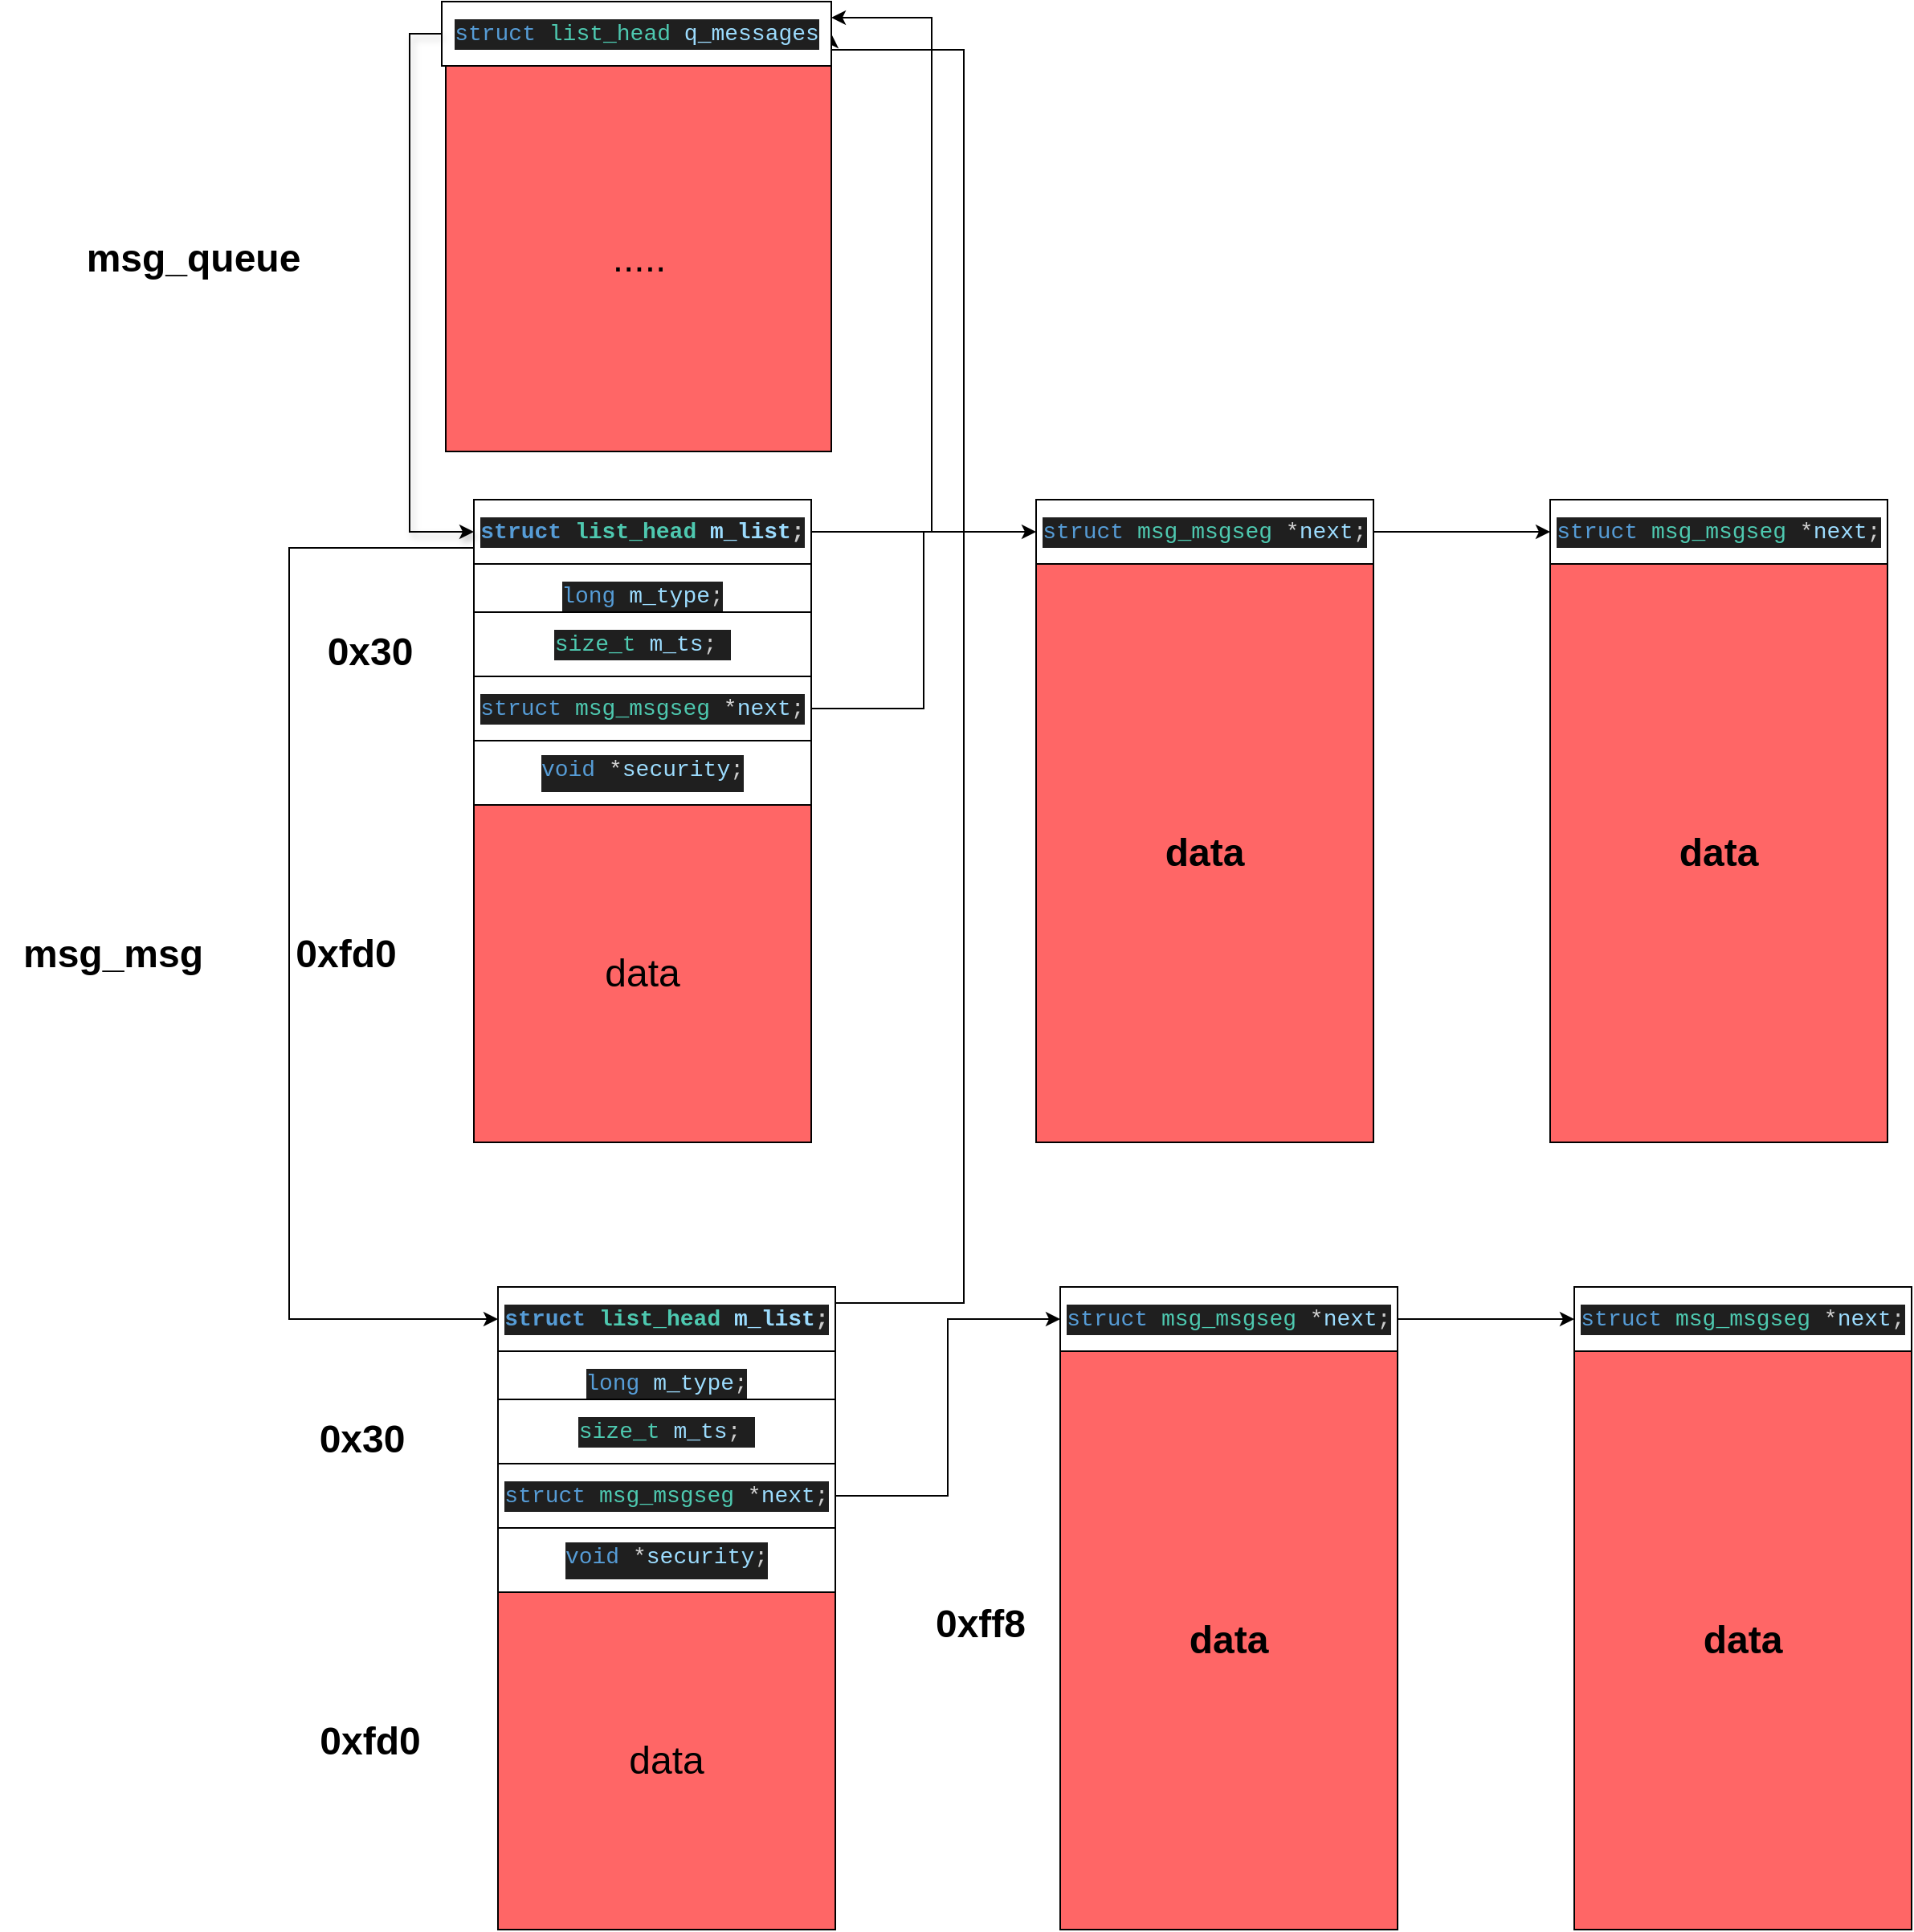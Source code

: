 <mxfile version="24.7.17">
  <diagram name="第 1 页" id="jtSVme3HzTJTa3GQ6p2B">
    <mxGraphModel dx="3241" dy="2558" grid="1" gridSize="10" guides="1" tooltips="1" connect="1" arrows="1" fold="1" page="1" pageScale="1" pageWidth="827" pageHeight="1169" math="0" shadow="0">
      <root>
        <mxCell id="0" />
        <mxCell id="1" parent="0" />
        <mxCell id="FZHJ4O8qWLm-vYG1RaeI-56" style="edgeStyle=orthogonalEdgeStyle;rounded=0;orthogonalLoop=1;jettySize=auto;html=1;exitX=1;exitY=0.25;exitDx=0;exitDy=0;entryX=1;entryY=0.5;entryDx=0;entryDy=0;" edge="1" parent="1" source="FZHJ4O8qWLm-vYG1RaeI-4" target="FZHJ4O8qWLm-vYG1RaeI-50">
          <mxGeometry relative="1" as="geometry">
            <Array as="points">
              <mxPoint x="200" y="450" />
              <mxPoint x="200" y="-330" />
              <mxPoint x="118" y="-330" />
            </Array>
          </mxGeometry>
        </mxCell>
        <mxCell id="FZHJ4O8qWLm-vYG1RaeI-4" value="&lt;div style=&quot;color: rgb(204, 204, 204); background-color: rgb(31, 31, 31); font-family: Consolas, &amp;quot;Courier New&amp;quot;, monospace; font-size: 14px; line-height: 19px; white-space: pre;&quot;&gt;&lt;b&gt;&lt;span style=&quot;color: rgb(86, 156, 214);&quot;&gt;struct&lt;/span&gt; &lt;span style=&quot;color: rgb(78, 201, 176);&quot;&gt;list_head&lt;/span&gt; &lt;span style=&quot;color: rgb(156, 220, 254);&quot;&gt;m_list&lt;/span&gt;;&lt;/b&gt;&lt;br&gt;&lt;/div&gt;" style="rounded=0;whiteSpace=wrap;html=1;" vertex="1" parent="1">
          <mxGeometry x="-90" y="440" width="210" height="40" as="geometry" />
        </mxCell>
        <mxCell id="FZHJ4O8qWLm-vYG1RaeI-10" value="&lt;h1&gt;&lt;span style=&quot;font-weight: normal;&quot;&gt;data&lt;/span&gt;&lt;/h1&gt;" style="whiteSpace=wrap;html=1;aspect=fixed;backgroundcolor=lightblue;fillColor=#FF6666;" vertex="1" parent="1">
          <mxGeometry x="-90" y="630" width="210" height="210" as="geometry" />
        </mxCell>
        <mxCell id="FZHJ4O8qWLm-vYG1RaeI-16" value="&lt;div style=&quot;color: rgb(204, 204, 204); background-color: rgb(31, 31, 31); font-family: Consolas, &amp;quot;Courier New&amp;quot;, monospace; font-size: 14px; line-height: 19px; white-space: pre;&quot;&gt;&lt;div style=&quot;line-height: 19px;&quot;&gt;&lt;span style=&quot;color: #569cd6;&quot;&gt;long&lt;/span&gt; &lt;span style=&quot;color: #9cdcfe;&quot;&gt;m_type&lt;/span&gt;;&lt;/div&gt;&lt;/div&gt;" style="rounded=0;whiteSpace=wrap;html=1;" vertex="1" parent="1">
          <mxGeometry x="-90" y="480" width="210" height="40" as="geometry" />
        </mxCell>
        <mxCell id="FZHJ4O8qWLm-vYG1RaeI-18" value="&lt;div style=&quot;color: rgb(204, 204, 204); background-color: rgb(31, 31, 31); font-family: Consolas, &amp;quot;Courier New&amp;quot;, monospace; font-size: 14px; line-height: 19px; white-space: pre;&quot;&gt;&lt;div style=&quot;line-height: 19px;&quot;&gt;&lt;div style=&quot;line-height: 19px;&quot;&gt;&lt;span style=&quot;color: #4ec9b0;&quot;&gt;size_t&lt;/span&gt; &lt;span style=&quot;color: #9cdcfe;&quot;&gt;m_ts&lt;/span&gt;;&lt;span style=&quot;color: #6a9955;&quot;&gt; &lt;/span&gt;&lt;/div&gt;&lt;/div&gt;&lt;/div&gt;" style="rounded=0;whiteSpace=wrap;html=1;" vertex="1" parent="1">
          <mxGeometry x="-90" y="510" width="210" height="40" as="geometry" />
        </mxCell>
        <mxCell id="FZHJ4O8qWLm-vYG1RaeI-22" style="edgeStyle=orthogonalEdgeStyle;rounded=0;orthogonalLoop=1;jettySize=auto;html=1;exitX=1;exitY=0.5;exitDx=0;exitDy=0;entryX=0;entryY=0.5;entryDx=0;entryDy=0;" edge="1" parent="1" source="FZHJ4O8qWLm-vYG1RaeI-19" target="FZHJ4O8qWLm-vYG1RaeI-21">
          <mxGeometry relative="1" as="geometry" />
        </mxCell>
        <mxCell id="FZHJ4O8qWLm-vYG1RaeI-19" value="&lt;div style=&quot;color: rgb(204, 204, 204); background-color: rgb(31, 31, 31); font-family: Consolas, &amp;quot;Courier New&amp;quot;, monospace; font-size: 14px; line-height: 19px; white-space: pre;&quot;&gt;&lt;span style=&quot;color: #569cd6;&quot;&gt;struct&lt;/span&gt; &lt;span style=&quot;color: #4ec9b0;&quot;&gt;msg_msgseg&lt;/span&gt; &lt;span style=&quot;color: #d4d4d4;&quot;&gt;*&lt;/span&gt;&lt;span style=&quot;color: #9cdcfe;&quot;&gt;next&lt;/span&gt;;&lt;/div&gt;" style="rounded=0;whiteSpace=wrap;html=1;" vertex="1" parent="1">
          <mxGeometry x="-90" y="550" width="210" height="40" as="geometry" />
        </mxCell>
        <mxCell id="FZHJ4O8qWLm-vYG1RaeI-20" value="&lt;div style=&quot;color: rgb(204, 204, 204); background-color: rgb(31, 31, 31); font-family: Consolas, &amp;quot;Courier New&amp;quot;, monospace; font-size: 14px; line-height: 19px; white-space: pre;&quot;&gt;&lt;span style=&quot;color: rgba(0, 0, 0, 0); font-family: monospace; font-size: 0px; text-align: start; white-space-collapse: collapse; background-color: rgb(251, 251, 251);&quot;&gt;%3CmxGraphModel%3E%3Croot%3E%3CmxCell%20id%3D%220%22%2F%3E%3CmxCell%20id%3D%221%22%20parent%3D%220%22%2F%3E%3CmxCell%20id%3D%222%22%20value%3D%22%26lt%3Bdiv%20style%3D%26quot%3Bcolor%3A%20rgb(204%2C%20204%2C%20204)%3B%20background-color%3A%20rgb(31%2C%2031%2C%2031)%3B%20font-family%3A%20Consolas%2C%20%26amp%3Bquot%3BCourier%20New%26amp%3Bquot%3B%2C%20monospace%3B%20font-size%3A%2014px%3B%20line-height%3A%2019px%3B%20white-space%3A%20pre%3B%26quot%3B%26gt%3B%26lt%3Bspan%20style%3D%26quot%3Bcolor%3A%20%23569cd6%3B%26quot%3B%26gt%3Bstruct%26lt%3B%2Fspan%26gt%3B%20%26lt%3Bspan%20style%3D%26quot%3Bcolor%3A%20%234ec9b0%3B%26quot%3B%26gt%3Bmsg_msgseg%26lt%3B%2Fspan%26gt%3B%20%26lt%3Bspan%20style%3D%26quot%3Bcolor%3A%20%23d4d4d4%3B%26quot%3B%26gt%3B*%26lt%3B%2Fspan%26gt%3B%26lt%3Bspan%20style%3D%26quot%3Bcolor%3A%20%239cdcfe%3B%26quot%3B%26gt%3Bnext%26lt%3B%2Fspan%26gt%3B%3B%26lt%3B%2Fdiv%26gt%3B%22%20style%3D%22rounded%3D0%3BwhiteSpace%3Dwrap%3Bhtml%3D1%3B%22%20vertex%3D%221%22%20parent%3D%221%22%3E%3CmxGeometry%20x%3D%22-90%22%20y%3D%22550%22%20width%3D%22210%22%20height%3D%2240%22%20as%3D%22geometry%22%2F%3E%3C%2FmxCell%3E%3C%2Froot%3E%3C%2FmxGraphModel%3E&lt;/span&gt;&lt;span style=&quot;color: rgb(86, 156, 214);&quot;&gt;void&lt;/span&gt; &lt;span style=&quot;color: rgb(212, 212, 212);&quot;&gt;*&lt;/span&gt;&lt;span style=&quot;color: rgb(156, 220, 254);&quot;&gt;security&lt;/span&gt;;&lt;/div&gt;" style="rounded=0;whiteSpace=wrap;html=1;" vertex="1" parent="1">
          <mxGeometry x="-90" y="590" width="210" height="40" as="geometry" />
        </mxCell>
        <mxCell id="FZHJ4O8qWLm-vYG1RaeI-31" style="edgeStyle=orthogonalEdgeStyle;rounded=0;orthogonalLoop=1;jettySize=auto;html=1;exitX=1;exitY=0.5;exitDx=0;exitDy=0;entryX=0;entryY=0.5;entryDx=0;entryDy=0;" edge="1" parent="1" source="FZHJ4O8qWLm-vYG1RaeI-21" target="FZHJ4O8qWLm-vYG1RaeI-29">
          <mxGeometry relative="1" as="geometry" />
        </mxCell>
        <mxCell id="FZHJ4O8qWLm-vYG1RaeI-21" value="&lt;div style=&quot;color: rgb(204, 204, 204); background-color: rgb(31, 31, 31); font-family: Consolas, &amp;quot;Courier New&amp;quot;, monospace; font-size: 14px; line-height: 19px; white-space: pre;&quot;&gt;&lt;div style=&quot;line-height: 19px;&quot;&gt;&lt;span style=&quot;color: #569cd6;&quot;&gt;struct&lt;/span&gt; &lt;span style=&quot;color: #4ec9b0;&quot;&gt;msg_msgseg&lt;/span&gt; &lt;span style=&quot;color: #d4d4d4;&quot;&gt;*&lt;/span&gt;&lt;span style=&quot;color: #9cdcfe;&quot;&gt;next&lt;/span&gt;;&lt;/div&gt;&lt;/div&gt;" style="rounded=0;whiteSpace=wrap;html=1;" vertex="1" parent="1">
          <mxGeometry x="260" y="440" width="210" height="40" as="geometry" />
        </mxCell>
        <mxCell id="FZHJ4O8qWLm-vYG1RaeI-23" value="&lt;h1&gt;data&lt;/h1&gt;" style="rounded=0;whiteSpace=wrap;html=1;fillColor=#FF6666;" vertex="1" parent="1">
          <mxGeometry x="260" y="480" width="210" height="360" as="geometry" />
        </mxCell>
        <mxCell id="FZHJ4O8qWLm-vYG1RaeI-26" value="&lt;h1&gt;0x30&lt;/h1&gt;" style="text;html=1;align=center;verticalAlign=middle;resizable=0;points=[];autosize=1;strokeColor=none;fillColor=none;" vertex="1" parent="1">
          <mxGeometry x="-215" y="500" width="80" height="70" as="geometry" />
        </mxCell>
        <mxCell id="FZHJ4O8qWLm-vYG1RaeI-28" value="&lt;h1&gt;0xfd0&lt;/h1&gt;" style="text;html=1;align=center;verticalAlign=middle;resizable=0;points=[];autosize=1;strokeColor=none;fillColor=none;" vertex="1" parent="1">
          <mxGeometry x="-215" y="688" width="90" height="70" as="geometry" />
        </mxCell>
        <mxCell id="FZHJ4O8qWLm-vYG1RaeI-29" value="&lt;div style=&quot;color: rgb(204, 204, 204); background-color: rgb(31, 31, 31); font-family: Consolas, &amp;quot;Courier New&amp;quot;, monospace; font-size: 14px; line-height: 19px; white-space: pre;&quot;&gt;&lt;div style=&quot;line-height: 19px;&quot;&gt;&lt;span style=&quot;color: #569cd6;&quot;&gt;struct&lt;/span&gt; &lt;span style=&quot;color: #4ec9b0;&quot;&gt;msg_msgseg&lt;/span&gt; &lt;span style=&quot;color: #d4d4d4;&quot;&gt;*&lt;/span&gt;&lt;span style=&quot;color: #9cdcfe;&quot;&gt;next&lt;/span&gt;;&lt;/div&gt;&lt;/div&gt;" style="rounded=0;whiteSpace=wrap;html=1;" vertex="1" parent="1">
          <mxGeometry x="580" y="440" width="210" height="40" as="geometry" />
        </mxCell>
        <mxCell id="FZHJ4O8qWLm-vYG1RaeI-30" value="&lt;h1&gt;data&lt;/h1&gt;" style="rounded=0;whiteSpace=wrap;html=1;fillColor=#FF6666;" vertex="1" parent="1">
          <mxGeometry x="580" y="480" width="210" height="360" as="geometry" />
        </mxCell>
        <mxCell id="FZHJ4O8qWLm-vYG1RaeI-47" style="edgeStyle=orthogonalEdgeStyle;rounded=0;orthogonalLoop=1;jettySize=auto;html=1;exitX=0;exitY=0.75;exitDx=0;exitDy=0;entryX=0;entryY=0.5;entryDx=0;entryDy=0;" edge="1" parent="1" source="FZHJ4O8qWLm-vYG1RaeI-32" target="FZHJ4O8qWLm-vYG1RaeI-4">
          <mxGeometry relative="1" as="geometry">
            <mxPoint x="-355" y="480" as="targetPoint" />
            <mxPoint x="-370.0" y="-40" as="sourcePoint" />
            <Array as="points">
              <mxPoint x="-220" y="-20" />
              <mxPoint x="-220" y="460" />
            </Array>
          </mxGeometry>
        </mxCell>
        <mxCell id="FZHJ4O8qWLm-vYG1RaeI-54" style="edgeStyle=orthogonalEdgeStyle;rounded=0;orthogonalLoop=1;jettySize=auto;html=1;exitX=1;exitY=0.5;exitDx=0;exitDy=0;entryX=1;entryY=0.25;entryDx=0;entryDy=0;" edge="1" parent="1" source="FZHJ4O8qWLm-vYG1RaeI-32" target="FZHJ4O8qWLm-vYG1RaeI-50">
          <mxGeometry relative="1" as="geometry">
            <Array as="points">
              <mxPoint x="180" y="-30" />
              <mxPoint x="180" y="-350" />
            </Array>
          </mxGeometry>
        </mxCell>
        <mxCell id="FZHJ4O8qWLm-vYG1RaeI-32" value="&lt;div style=&quot;color: rgb(204, 204, 204); background-color: rgb(31, 31, 31); font-family: Consolas, &amp;quot;Courier New&amp;quot;, monospace; font-size: 14px; line-height: 19px; white-space: pre;&quot;&gt;&lt;b&gt;&lt;span style=&quot;color: rgb(86, 156, 214);&quot;&gt;struct&lt;/span&gt; &lt;span style=&quot;color: rgb(78, 201, 176);&quot;&gt;list_head&lt;/span&gt; &lt;span style=&quot;color: rgb(156, 220, 254);&quot;&gt;m_list&lt;/span&gt;;&lt;/b&gt;&lt;br&gt;&lt;/div&gt;" style="rounded=0;whiteSpace=wrap;html=1;" vertex="1" parent="1">
          <mxGeometry x="-105" y="-50" width="210" height="40" as="geometry" />
        </mxCell>
        <mxCell id="FZHJ4O8qWLm-vYG1RaeI-33" value="&lt;h1&gt;&lt;span style=&quot;font-weight: normal;&quot;&gt;data&lt;/span&gt;&lt;/h1&gt;" style="whiteSpace=wrap;html=1;aspect=fixed;backgroundcolor=lightblue;fillColor=#FF6666;" vertex="1" parent="1">
          <mxGeometry x="-105" y="140" width="210" height="210" as="geometry" />
        </mxCell>
        <mxCell id="FZHJ4O8qWLm-vYG1RaeI-34" value="&lt;div style=&quot;color: rgb(204, 204, 204); background-color: rgb(31, 31, 31); font-family: Consolas, &amp;quot;Courier New&amp;quot;, monospace; font-size: 14px; line-height: 19px; white-space: pre;&quot;&gt;&lt;div style=&quot;line-height: 19px;&quot;&gt;&lt;span style=&quot;color: #569cd6;&quot;&gt;long&lt;/span&gt; &lt;span style=&quot;color: #9cdcfe;&quot;&gt;m_type&lt;/span&gt;;&lt;/div&gt;&lt;/div&gt;" style="rounded=0;whiteSpace=wrap;html=1;" vertex="1" parent="1">
          <mxGeometry x="-105" y="-10" width="210" height="40" as="geometry" />
        </mxCell>
        <mxCell id="FZHJ4O8qWLm-vYG1RaeI-35" value="&lt;div style=&quot;color: rgb(204, 204, 204); background-color: rgb(31, 31, 31); font-family: Consolas, &amp;quot;Courier New&amp;quot;, monospace; font-size: 14px; line-height: 19px; white-space: pre;&quot;&gt;&lt;div style=&quot;line-height: 19px;&quot;&gt;&lt;div style=&quot;line-height: 19px;&quot;&gt;&lt;span style=&quot;color: #4ec9b0;&quot;&gt;size_t&lt;/span&gt; &lt;span style=&quot;color: #9cdcfe;&quot;&gt;m_ts&lt;/span&gt;;&lt;span style=&quot;color: #6a9955;&quot;&gt; &lt;/span&gt;&lt;/div&gt;&lt;/div&gt;&lt;/div&gt;" style="rounded=0;whiteSpace=wrap;html=1;" vertex="1" parent="1">
          <mxGeometry x="-105" y="20" width="210" height="40" as="geometry" />
        </mxCell>
        <mxCell id="FZHJ4O8qWLm-vYG1RaeI-36" style="edgeStyle=orthogonalEdgeStyle;rounded=0;orthogonalLoop=1;jettySize=auto;html=1;exitX=1;exitY=0.5;exitDx=0;exitDy=0;entryX=0;entryY=0.5;entryDx=0;entryDy=0;" edge="1" parent="1" source="FZHJ4O8qWLm-vYG1RaeI-37" target="FZHJ4O8qWLm-vYG1RaeI-40">
          <mxGeometry relative="1" as="geometry" />
        </mxCell>
        <mxCell id="FZHJ4O8qWLm-vYG1RaeI-37" value="&lt;div style=&quot;color: rgb(204, 204, 204); background-color: rgb(31, 31, 31); font-family: Consolas, &amp;quot;Courier New&amp;quot;, monospace; font-size: 14px; line-height: 19px; white-space: pre;&quot;&gt;&lt;span style=&quot;color: #569cd6;&quot;&gt;struct&lt;/span&gt; &lt;span style=&quot;color: #4ec9b0;&quot;&gt;msg_msgseg&lt;/span&gt; &lt;span style=&quot;color: #d4d4d4;&quot;&gt;*&lt;/span&gt;&lt;span style=&quot;color: #9cdcfe;&quot;&gt;next&lt;/span&gt;;&lt;/div&gt;" style="rounded=0;whiteSpace=wrap;html=1;" vertex="1" parent="1">
          <mxGeometry x="-105" y="60" width="210" height="40" as="geometry" />
        </mxCell>
        <mxCell id="FZHJ4O8qWLm-vYG1RaeI-38" value="&lt;div style=&quot;color: rgb(204, 204, 204); background-color: rgb(31, 31, 31); font-family: Consolas, &amp;quot;Courier New&amp;quot;, monospace; font-size: 14px; line-height: 19px; white-space: pre;&quot;&gt;&lt;span style=&quot;color: rgba(0, 0, 0, 0); font-family: monospace; font-size: 0px; text-align: start; white-space-collapse: collapse; background-color: rgb(251, 251, 251);&quot;&gt;%3CmxGraphModel%3E%3Croot%3E%3CmxCell%20id%3D%220%22%2F%3E%3CmxCell%20id%3D%221%22%20parent%3D%220%22%2F%3E%3CmxCell%20id%3D%222%22%20value%3D%22%26lt%3Bdiv%20style%3D%26quot%3Bcolor%3A%20rgb(204%2C%20204%2C%20204)%3B%20background-color%3A%20rgb(31%2C%2031%2C%2031)%3B%20font-family%3A%20Consolas%2C%20%26amp%3Bquot%3BCourier%20New%26amp%3Bquot%3B%2C%20monospace%3B%20font-size%3A%2014px%3B%20line-height%3A%2019px%3B%20white-space%3A%20pre%3B%26quot%3B%26gt%3B%26lt%3Bspan%20style%3D%26quot%3Bcolor%3A%20%23569cd6%3B%26quot%3B%26gt%3Bstruct%26lt%3B%2Fspan%26gt%3B%20%26lt%3Bspan%20style%3D%26quot%3Bcolor%3A%20%234ec9b0%3B%26quot%3B%26gt%3Bmsg_msgseg%26lt%3B%2Fspan%26gt%3B%20%26lt%3Bspan%20style%3D%26quot%3Bcolor%3A%20%23d4d4d4%3B%26quot%3B%26gt%3B*%26lt%3B%2Fspan%26gt%3B%26lt%3Bspan%20style%3D%26quot%3Bcolor%3A%20%239cdcfe%3B%26quot%3B%26gt%3Bnext%26lt%3B%2Fspan%26gt%3B%3B%26lt%3B%2Fdiv%26gt%3B%22%20style%3D%22rounded%3D0%3BwhiteSpace%3Dwrap%3Bhtml%3D1%3B%22%20vertex%3D%221%22%20parent%3D%221%22%3E%3CmxGeometry%20x%3D%22-90%22%20y%3D%22550%22%20width%3D%22210%22%20height%3D%2240%22%20as%3D%22geometry%22%2F%3E%3C%2FmxCell%3E%3C%2Froot%3E%3C%2FmxGraphModel%3E&lt;/span&gt;&lt;span style=&quot;color: rgb(86, 156, 214);&quot;&gt;void&lt;/span&gt; &lt;span style=&quot;color: rgb(212, 212, 212);&quot;&gt;*&lt;/span&gt;&lt;span style=&quot;color: rgb(156, 220, 254);&quot;&gt;security&lt;/span&gt;;&lt;/div&gt;" style="rounded=0;whiteSpace=wrap;html=1;" vertex="1" parent="1">
          <mxGeometry x="-105" y="100" width="210" height="40" as="geometry" />
        </mxCell>
        <mxCell id="FZHJ4O8qWLm-vYG1RaeI-39" style="edgeStyle=orthogonalEdgeStyle;rounded=0;orthogonalLoop=1;jettySize=auto;html=1;exitX=1;exitY=0.5;exitDx=0;exitDy=0;entryX=0;entryY=0.5;entryDx=0;entryDy=0;" edge="1" parent="1" source="FZHJ4O8qWLm-vYG1RaeI-40" target="FZHJ4O8qWLm-vYG1RaeI-45">
          <mxGeometry relative="1" as="geometry" />
        </mxCell>
        <mxCell id="FZHJ4O8qWLm-vYG1RaeI-40" value="&lt;div style=&quot;color: rgb(204, 204, 204); background-color: rgb(31, 31, 31); font-family: Consolas, &amp;quot;Courier New&amp;quot;, monospace; font-size: 14px; line-height: 19px; white-space: pre;&quot;&gt;&lt;div style=&quot;line-height: 19px;&quot;&gt;&lt;span style=&quot;color: #569cd6;&quot;&gt;struct&lt;/span&gt; &lt;span style=&quot;color: #4ec9b0;&quot;&gt;msg_msgseg&lt;/span&gt; &lt;span style=&quot;color: #d4d4d4;&quot;&gt;*&lt;/span&gt;&lt;span style=&quot;color: #9cdcfe;&quot;&gt;next&lt;/span&gt;;&lt;/div&gt;&lt;/div&gt;" style="rounded=0;whiteSpace=wrap;html=1;" vertex="1" parent="1">
          <mxGeometry x="245" y="-50" width="210" height="40" as="geometry" />
        </mxCell>
        <mxCell id="FZHJ4O8qWLm-vYG1RaeI-41" value="&lt;h1&gt;data&lt;/h1&gt;" style="rounded=0;whiteSpace=wrap;html=1;fillColor=#FF6666;" vertex="1" parent="1">
          <mxGeometry x="245" y="-10" width="210" height="360" as="geometry" />
        </mxCell>
        <mxCell id="FZHJ4O8qWLm-vYG1RaeI-43" value="&lt;h1&gt;0x30&lt;/h1&gt;" style="text;html=1;align=center;verticalAlign=middle;resizable=0;points=[];autosize=1;strokeColor=none;fillColor=none;" vertex="1" parent="1">
          <mxGeometry x="-210" y="10" width="80" height="70" as="geometry" />
        </mxCell>
        <mxCell id="FZHJ4O8qWLm-vYG1RaeI-44" value="&lt;h1&gt;0xfd0&lt;/h1&gt;" style="text;html=1;align=center;verticalAlign=middle;resizable=0;points=[];autosize=1;strokeColor=none;fillColor=none;" vertex="1" parent="1">
          <mxGeometry x="-230" y="198" width="90" height="70" as="geometry" />
        </mxCell>
        <mxCell id="FZHJ4O8qWLm-vYG1RaeI-45" value="&lt;div style=&quot;color: rgb(204, 204, 204); background-color: rgb(31, 31, 31); font-family: Consolas, &amp;quot;Courier New&amp;quot;, monospace; font-size: 14px; line-height: 19px; white-space: pre;&quot;&gt;&lt;div style=&quot;line-height: 19px;&quot;&gt;&lt;span style=&quot;color: #569cd6;&quot;&gt;struct&lt;/span&gt; &lt;span style=&quot;color: #4ec9b0;&quot;&gt;msg_msgseg&lt;/span&gt; &lt;span style=&quot;color: #d4d4d4;&quot;&gt;*&lt;/span&gt;&lt;span style=&quot;color: #9cdcfe;&quot;&gt;next&lt;/span&gt;;&lt;/div&gt;&lt;/div&gt;" style="rounded=0;whiteSpace=wrap;html=1;" vertex="1" parent="1">
          <mxGeometry x="565" y="-50" width="210" height="40" as="geometry" />
        </mxCell>
        <mxCell id="FZHJ4O8qWLm-vYG1RaeI-46" value="&lt;h1&gt;data&lt;/h1&gt;" style="rounded=0;whiteSpace=wrap;html=1;fillColor=#FF6666;" vertex="1" parent="1">
          <mxGeometry x="565" y="-10" width="210" height="360" as="geometry" />
        </mxCell>
        <mxCell id="FZHJ4O8qWLm-vYG1RaeI-50" value="&lt;div style=&quot;color: rgb(204, 204, 204); background-color: rgb(31, 31, 31); font-family: Consolas, &amp;quot;Courier New&amp;quot;, monospace; font-size: 14px; line-height: 19px; white-space: pre;&quot;&gt;&lt;div style=&quot;line-height: 19px;&quot;&gt;&lt;span style=&quot;color: #569cd6;&quot;&gt;struct&lt;/span&gt; &lt;span style=&quot;color: #4ec9b0;&quot;&gt;list_head&lt;/span&gt; &lt;span style=&quot;color: #9cdcfe;&quot;&gt;q_messages&lt;/span&gt;&lt;/div&gt;&lt;/div&gt;" style="rounded=0;whiteSpace=wrap;html=1;" vertex="1" parent="1">
          <mxGeometry x="-125" y="-360" width="242.5" height="40" as="geometry" />
        </mxCell>
        <mxCell id="FZHJ4O8qWLm-vYG1RaeI-51" style="edgeStyle=orthogonalEdgeStyle;rounded=0;orthogonalLoop=1;jettySize=auto;html=1;entryX=0;entryY=0.5;entryDx=0;entryDy=0;exitX=0;exitY=0.5;exitDx=0;exitDy=0;fillColor=#FF6666;strokeColor=default;shadow=1;" edge="1" parent="1" source="FZHJ4O8qWLm-vYG1RaeI-50" target="FZHJ4O8qWLm-vYG1RaeI-32">
          <mxGeometry relative="1" as="geometry">
            <mxPoint x="-130.0" y="-70.0" as="targetPoint" />
          </mxGeometry>
        </mxCell>
        <mxCell id="FZHJ4O8qWLm-vYG1RaeI-57" value="&lt;h1&gt;&lt;span style=&quot;font-weight: 400;&quot;&gt;.....&lt;/span&gt;&lt;/h1&gt;" style="whiteSpace=wrap;html=1;backgroundcolor=lightblue;fillColor=#FF6666;" vertex="1" parent="1">
          <mxGeometry x="-122.5" y="-320" width="240" height="240" as="geometry" />
        </mxCell>
        <mxCell id="FZHJ4O8qWLm-vYG1RaeI-59" value="msg_queue" style="text;strokeColor=none;fillColor=none;html=1;fontSize=24;fontStyle=1;verticalAlign=middle;align=center;" vertex="1" parent="1">
          <mxGeometry x="-330" y="-220" width="100" height="40" as="geometry" />
        </mxCell>
        <mxCell id="FZHJ4O8qWLm-vYG1RaeI-62" value="&lt;h1&gt;msg_msg&lt;/h1&gt;" style="text;html=1;align=center;verticalAlign=middle;resizable=0;points=[];autosize=1;strokeColor=none;fillColor=none;" vertex="1" parent="1">
          <mxGeometry x="-400" y="198" width="140" height="70" as="geometry" />
        </mxCell>
        <mxCell id="FZHJ4O8qWLm-vYG1RaeI-63" value="0xff8" style="text;strokeColor=none;fillColor=none;html=1;fontSize=24;fontStyle=1;verticalAlign=middle;align=center;" vertex="1" parent="1">
          <mxGeometry x="160" y="630" width="100" height="40" as="geometry" />
        </mxCell>
      </root>
    </mxGraphModel>
  </diagram>
</mxfile>
